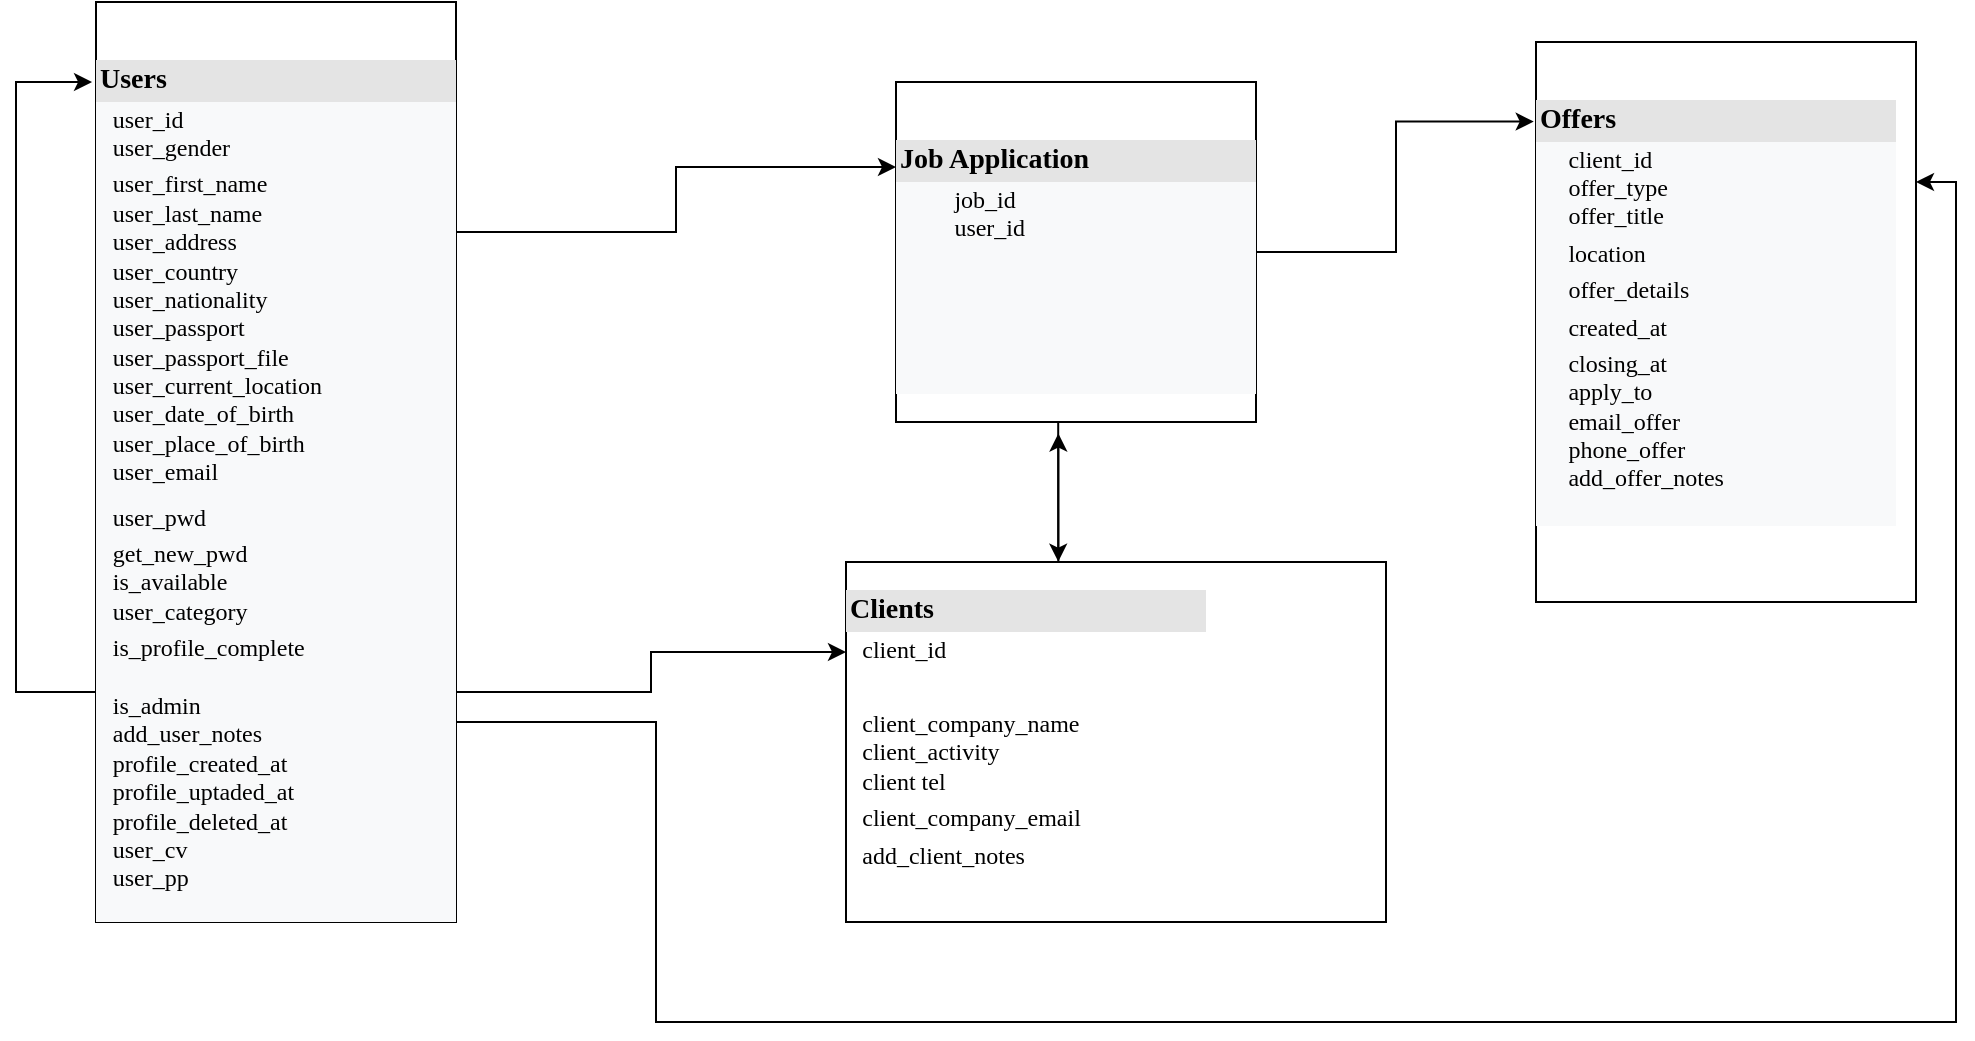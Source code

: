 <mxfile version="17.4.6" type="github">
  <diagram name="Page-1" id="2ca16b54-16f6-2749-3443-fa8db7711227">
    <mxGraphModel dx="2350" dy="539" grid="1" gridSize="10" guides="1" tooltips="1" connect="1" arrows="1" fold="1" page="1" pageScale="1" pageWidth="1100" pageHeight="850" background="none" math="0" shadow="0">
      <root>
        <mxCell id="0" />
        <mxCell id="1" parent="0" />
        <mxCell id="2ed32ef02a7f4228-12" value="&lt;br&gt;&lt;br&gt;&lt;div style=&quot;color: rgb(0 , 0 , 0) ; font-family: &amp;#34;verdana&amp;#34; ; font-style: normal ; letter-spacing: normal ; text-align: left ; text-indent: 0px ; text-transform: none ; word-spacing: 0px ; box-sizing: border-box ; width: 180px ; background: rgb(228 , 228 , 228) ; padding: 2px&quot;&gt;&lt;b&gt;&lt;font style=&quot;font-size: 14px&quot;&gt;Offers&lt;/font&gt;&lt;/b&gt;&lt;/div&gt;&lt;table cellpadding=&quot;2&quot; cellspacing=&quot;0&quot; style=&quot;color: rgb(0 , 0 , 0) ; font-family: &amp;#34;verdana&amp;#34; ; font-size: 1em ; font-style: normal ; font-weight: 400 ; letter-spacing: normal ; text-align: left ; text-transform: none ; word-spacing: 0px ; background-color: rgb(248 , 249 , 250) ; width: 180px&quot;&gt;&lt;tbody&gt;&lt;tr&gt;&lt;td&gt;&lt;br&gt;&lt;/td&gt;&lt;td&gt;client_id&lt;br&gt;offer_type&lt;br&gt;offer_title&lt;/td&gt;&lt;/tr&gt;&lt;tr&gt;&lt;td&gt;&lt;span style=&quot;white-space: pre&quot;&gt;	&lt;/span&gt;&lt;br&gt;&lt;/td&gt;&lt;td&gt;location&lt;/td&gt;&lt;/tr&gt;&lt;tr&gt;&lt;td&gt;&lt;br&gt;&lt;/td&gt;&lt;td&gt;offer_details&lt;br&gt;&lt;/td&gt;&lt;/tr&gt;&lt;tr&gt;&lt;td&gt;&lt;br&gt;&lt;/td&gt;&lt;td&gt;created_at&lt;/td&gt;&lt;/tr&gt;&lt;tr&gt;&lt;td&gt;&lt;br&gt;&lt;/td&gt;&lt;td&gt;closing_at&lt;br&gt;apply_to&lt;br&gt;email_offer&lt;br&gt;phone_offer&lt;br&gt;add_offer_notes&lt;br&gt;&lt;br&gt;&lt;/td&gt;&lt;/tr&gt;&lt;/tbody&gt;&lt;/table&gt;" style="verticalAlign=top;align=left;overflow=fill;html=1;rounded=0;shadow=0;comic=0;labelBackgroundColor=none;strokeWidth=1;fontFamily=Verdana;fontSize=12" parent="1" vertex="1">
          <mxGeometry x="760" y="60" width="190" height="280" as="geometry" />
        </mxCell>
        <mxCell id="-KtRpZL5dUo9tvPGlUzb-31" style="edgeStyle=orthogonalEdgeStyle;rounded=0;orthogonalLoop=1;jettySize=auto;html=1;exitX=0.5;exitY=0;exitDx=0;exitDy=0;entryX=0.451;entryY=1.034;entryDx=0;entryDy=0;entryPerimeter=0;fontSize=12;fontColor=none;" edge="1" parent="1" source="-KtRpZL5dUo9tvPGlUzb-4" target="-KtRpZL5dUo9tvPGlUzb-7">
          <mxGeometry relative="1" as="geometry">
            <Array as="points">
              <mxPoint x="521" y="320" />
            </Array>
          </mxGeometry>
        </mxCell>
        <mxCell id="-KtRpZL5dUo9tvPGlUzb-4" value="&lt;br&gt;&lt;div style=&quot;font-family: &amp;#34;verdana&amp;#34; ; box-sizing: border-box ; width: 180px ; background: rgb(228 , 228 , 228) ; padding: 2px ; font-size: 14px&quot;&gt;&lt;b&gt;Clients&lt;/b&gt;&lt;/div&gt;&lt;table cellpadding=&quot;2&quot; cellspacing=&quot;0&quot; style=&quot;font-family: &amp;#34;verdana&amp;#34; ; width: 180px&quot;&gt;&lt;tbody&gt;&lt;tr&gt;&lt;td&gt;&lt;br&gt;&lt;/td&gt;&lt;td&gt;client_id&lt;span style=&quot;white-space: pre&quot;&gt;	&lt;/span&gt;&lt;/td&gt;&lt;/tr&gt;&lt;tr&gt;&lt;td&gt;&lt;span&gt;	&lt;/span&gt;&lt;br&gt;&lt;/td&gt;&lt;td&gt;&lt;br&gt;&lt;/td&gt;&lt;/tr&gt;&lt;tr&gt;&lt;td&gt;&lt;/td&gt;&lt;td&gt;client_company_name&lt;br&gt;client_activity&lt;br&gt;client tel&lt;/td&gt;&lt;/tr&gt;&lt;tr&gt;&lt;td&gt;&lt;br&gt;&lt;/td&gt;&lt;td&gt;client_company_email&lt;br&gt;&lt;/td&gt;&lt;/tr&gt;&lt;tr&gt;&lt;td&gt;&lt;br&gt;&lt;/td&gt;&lt;td&gt;add_client_notes&lt;/td&gt;&lt;/tr&gt;&lt;/tbody&gt;&lt;/table&gt;" style="verticalAlign=top;align=left;overflow=fill;html=1;rounded=0;shadow=0;comic=0;labelBackgroundColor=none;strokeWidth=1;fontFamily=Verdana;fontSize=12" vertex="1" parent="1">
          <mxGeometry x="415" y="320" width="270" height="180" as="geometry" />
        </mxCell>
        <mxCell id="-KtRpZL5dUo9tvPGlUzb-25" style="edgeStyle=orthogonalEdgeStyle;rounded=0;orthogonalLoop=1;jettySize=auto;html=1;exitX=1;exitY=0.75;exitDx=0;exitDy=0;entryX=1;entryY=0.25;entryDx=0;entryDy=0;fontSize=12;fontColor=none;" edge="1" parent="1" source="-KtRpZL5dUo9tvPGlUzb-6" target="2ed32ef02a7f4228-12">
          <mxGeometry relative="1" as="geometry">
            <Array as="points">
              <mxPoint x="220" y="400" />
              <mxPoint x="320" y="400" />
              <mxPoint x="320" y="550" />
              <mxPoint x="970" y="550" />
              <mxPoint x="970" y="130" />
            </Array>
          </mxGeometry>
        </mxCell>
        <mxCell id="-KtRpZL5dUo9tvPGlUzb-26" style="edgeStyle=orthogonalEdgeStyle;rounded=0;orthogonalLoop=1;jettySize=auto;html=1;exitX=0;exitY=0.75;exitDx=0;exitDy=0;fontSize=12;fontColor=none;entryX=-0.011;entryY=0.087;entryDx=0;entryDy=0;entryPerimeter=0;" edge="1" parent="1" source="-KtRpZL5dUo9tvPGlUzb-6" target="-KtRpZL5dUo9tvPGlUzb-6">
          <mxGeometry relative="1" as="geometry">
            <mxPoint x="30" y="80" as="targetPoint" />
            <Array as="points">
              <mxPoint y="385" />
              <mxPoint y="80" />
            </Array>
          </mxGeometry>
        </mxCell>
        <mxCell id="-KtRpZL5dUo9tvPGlUzb-28" style="edgeStyle=orthogonalEdgeStyle;rounded=0;orthogonalLoop=1;jettySize=auto;html=1;exitX=1;exitY=0.75;exitDx=0;exitDy=0;entryX=0;entryY=0.25;entryDx=0;entryDy=0;fontSize=12;fontColor=none;" edge="1" parent="1" source="-KtRpZL5dUo9tvPGlUzb-6" target="-KtRpZL5dUo9tvPGlUzb-4">
          <mxGeometry relative="1" as="geometry" />
        </mxCell>
        <mxCell id="-KtRpZL5dUo9tvPGlUzb-29" style="edgeStyle=orthogonalEdgeStyle;rounded=0;orthogonalLoop=1;jettySize=auto;html=1;exitX=1;exitY=0.25;exitDx=0;exitDy=0;entryX=0;entryY=0.25;entryDx=0;entryDy=0;fontSize=12;fontColor=none;" edge="1" parent="1" source="-KtRpZL5dUo9tvPGlUzb-6" target="-KtRpZL5dUo9tvPGlUzb-7">
          <mxGeometry relative="1" as="geometry" />
        </mxCell>
        <mxCell id="-KtRpZL5dUo9tvPGlUzb-6" value="&lt;br&gt;&lt;br&gt;&lt;div style=&quot;color: rgb(0 , 0 , 0) ; font-family: &amp;#34;verdana&amp;#34; ; font-style: normal ; letter-spacing: normal ; text-align: left ; text-indent: 0px ; text-transform: none ; word-spacing: 0px ; box-sizing: border-box ; width: 180px ; background: rgb(228 , 228 , 228) ; padding: 2px&quot;&gt;&lt;b&gt;&lt;font style=&quot;font-size: 14px&quot;&gt;Users&lt;/font&gt;&lt;/b&gt;&lt;/div&gt;&lt;table cellpadding=&quot;2&quot; cellspacing=&quot;0&quot; style=&quot;color: rgb(0 , 0 , 0) ; font-family: &amp;#34;verdana&amp;#34; ; font-size: 1em ; font-style: normal ; font-weight: 400 ; letter-spacing: normal ; text-align: left ; text-transform: none ; word-spacing: 0px ; background-color: rgb(248 , 249 , 250) ; width: 180px&quot;&gt;&lt;tbody&gt;&lt;tr&gt;&lt;td&gt;&lt;span&gt;	&lt;/span&gt;&lt;br&gt;&lt;/td&gt;&lt;td&gt;user_id&lt;span style=&quot;white-space: pre&quot;&gt;	&lt;/span&gt;&lt;span style=&quot;white-space: pre&quot;&gt;	&lt;/span&gt;&lt;br&gt;user_gender&lt;/td&gt;&lt;/tr&gt;&lt;tr&gt;&lt;td&gt;&lt;/td&gt;&lt;td&gt;user_first_name&lt;br&gt;user_last_name&lt;br&gt;user_address&lt;br&gt;user_country&lt;br&gt;user_nationality&lt;br&gt;user_passport&lt;br&gt;user_passport_file&lt;br&gt;user_current_location&lt;br&gt;user_date_of_birth&lt;br&gt;user_place_of_birth&lt;br&gt;user_email&lt;/td&gt;&lt;/tr&gt;&lt;tr&gt;&lt;td&gt;&lt;/td&gt;&lt;td&gt;&lt;/td&gt;&lt;/tr&gt;&lt;tr&gt;&lt;td&gt;&lt;br&gt;&lt;/td&gt;&lt;td&gt;user_pwd&lt;br&gt;&lt;/td&gt;&lt;/tr&gt;&lt;tr&gt;&lt;td&gt;&lt;br&gt;&lt;/td&gt;&lt;td&gt;get_new_pwd&lt;br&gt;is_available&lt;br&gt;user_category&lt;/td&gt;&lt;/tr&gt;&lt;tr&gt;&lt;td&gt;&lt;br&gt;&lt;/td&gt;&lt;td&gt;is_profile_complete&lt;br&gt;&lt;br&gt;is_admin&lt;br&gt;add_user_notes&lt;br&gt;profile_created_at&lt;br&gt;profile_uptaded_at&lt;br&gt;profile_deleted_at&lt;br&gt;user_cv&lt;br&gt;user_pp&lt;br&gt;&lt;br&gt;&lt;/td&gt;&lt;/tr&gt;&lt;/tbody&gt;&lt;/table&gt;" style="verticalAlign=top;align=left;overflow=fill;html=1;rounded=0;shadow=0;comic=0;labelBackgroundColor=none;strokeWidth=1;fontFamily=Verdana;fontSize=12" vertex="1" parent="1">
          <mxGeometry x="40" y="40" width="180" height="460" as="geometry" />
        </mxCell>
        <mxCell id="-KtRpZL5dUo9tvPGlUzb-30" style="edgeStyle=orthogonalEdgeStyle;rounded=0;orthogonalLoop=1;jettySize=auto;html=1;exitX=1;exitY=0.5;exitDx=0;exitDy=0;entryX=-0.006;entryY=0.142;entryDx=0;entryDy=0;entryPerimeter=0;fontSize=12;fontColor=none;" edge="1" parent="1" source="-KtRpZL5dUo9tvPGlUzb-7" target="2ed32ef02a7f4228-12">
          <mxGeometry relative="1" as="geometry" />
        </mxCell>
        <mxCell id="-KtRpZL5dUo9tvPGlUzb-32" style="edgeStyle=orthogonalEdgeStyle;rounded=0;orthogonalLoop=1;jettySize=auto;html=1;exitX=0.75;exitY=1;exitDx=0;exitDy=0;entryX=0.393;entryY=-0.001;entryDx=0;entryDy=0;entryPerimeter=0;fontSize=12;fontColor=none;" edge="1" parent="1" source="-KtRpZL5dUo9tvPGlUzb-7" target="-KtRpZL5dUo9tvPGlUzb-4">
          <mxGeometry relative="1" as="geometry">
            <Array as="points">
              <mxPoint x="521" y="250" />
            </Array>
          </mxGeometry>
        </mxCell>
        <mxCell id="-KtRpZL5dUo9tvPGlUzb-7" value="&lt;br&gt;&lt;br&gt;&lt;div style=&quot;color: rgb(0 , 0 , 0) ; font-family: &amp;#34;verdana&amp;#34; ; font-style: normal ; letter-spacing: normal ; text-align: left ; text-indent: 0px ; text-transform: none ; word-spacing: 0px ; box-sizing: border-box ; width: 180px ; background: rgb(228 , 228 , 228) ; padding: 2px ; font-size: 14px&quot;&gt;&lt;b&gt;&lt;font style=&quot;font-size: 14px&quot;&gt;Job Application&lt;/font&gt;&lt;/b&gt;&lt;/div&gt;&lt;table cellpadding=&quot;2&quot; cellspacing=&quot;0&quot; style=&quot;color: rgb(0 , 0 , 0) ; font-family: &amp;#34;verdana&amp;#34; ; font-style: normal ; font-weight: 400 ; letter-spacing: normal ; text-align: left ; text-transform: none ; word-spacing: 0px ; background-color: rgb(248 , 249 , 250) ; width: 180px&quot;&gt;&lt;tbody&gt;&lt;tr&gt;&lt;td&gt;&lt;span style=&quot;white-space: pre&quot;&gt;	&lt;/span&gt;&lt;br&gt;&lt;/td&gt;&lt;td&gt;job_id&lt;br&gt;user_id&lt;/td&gt;&lt;/tr&gt;&lt;tr&gt;&lt;td&gt;&lt;br&gt;&lt;/td&gt;&lt;td&gt;&lt;br&gt;&lt;/td&gt;&lt;/tr&gt;&lt;tr&gt;&lt;td&gt;&lt;/td&gt;&lt;td&gt;&lt;/td&gt;&lt;/tr&gt;&lt;tr&gt;&lt;td&gt;&lt;br&gt;&lt;/td&gt;&lt;td&gt;&lt;br&gt;&lt;/td&gt;&lt;/tr&gt;&lt;tr&gt;&lt;td&gt;&lt;/td&gt;&lt;td&gt;&lt;br&gt;&lt;br&gt;&lt;/td&gt;&lt;/tr&gt;&lt;/tbody&gt;&lt;/table&gt;" style="verticalAlign=top;align=left;overflow=fill;html=1;rounded=0;shadow=0;comic=0;labelBackgroundColor=none;strokeWidth=1;fontFamily=Verdana;fontSize=12" vertex="1" parent="1">
          <mxGeometry x="440" y="80" width="180" height="170" as="geometry" />
        </mxCell>
      </root>
    </mxGraphModel>
  </diagram>
</mxfile>
